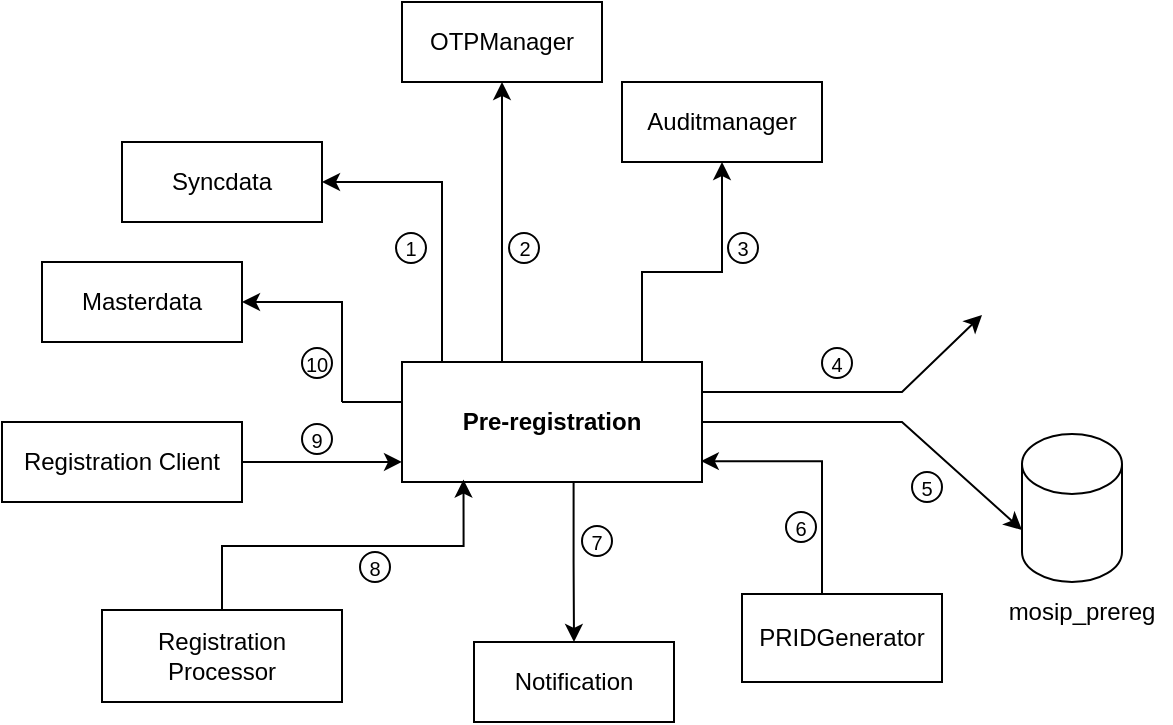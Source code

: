 <mxfile version="21.6.9" type="github">
  <diagram id="aeCOM6R8oNLb_Fvaol1f" name="Page-1">
    <mxGraphModel dx="739" dy="470" grid="1" gridSize="10" guides="1" tooltips="1" connect="1" arrows="1" fold="1" page="1" pageScale="1" pageWidth="2336" pageHeight="1654" math="0" shadow="0">
      <root>
        <mxCell id="0" />
        <mxCell id="1" parent="0" />
        <mxCell id="c4K_Bumv6GerBLCT27ij-15" style="edgeStyle=orthogonalEdgeStyle;rounded=0;orthogonalLoop=1;jettySize=auto;html=1;exitX=0.572;exitY=0.998;exitDx=0;exitDy=0;exitPerimeter=0;" parent="1" source="c4K_Bumv6GerBLCT27ij-1" target="c4K_Bumv6GerBLCT27ij-5" edge="1">
          <mxGeometry relative="1" as="geometry">
            <mxPoint x="767" y="470" as="sourcePoint" />
          </mxGeometry>
        </mxCell>
        <mxCell id="c4K_Bumv6GerBLCT27ij-45" style="edgeStyle=orthogonalEdgeStyle;rounded=0;orthogonalLoop=1;jettySize=auto;html=1;exitX=0.5;exitY=0;exitDx=0;exitDy=0;entryX=0.5;entryY=1;entryDx=0;entryDy=0;startArrow=none;startFill=0;" parent="1" source="c4K_Bumv6GerBLCT27ij-1" target="c4K_Bumv6GerBLCT27ij-10" edge="1">
          <mxGeometry relative="1" as="geometry">
            <Array as="points">
              <mxPoint x="790" y="410" />
              <mxPoint x="790" y="365" />
              <mxPoint x="830" y="365" />
            </Array>
          </mxGeometry>
        </mxCell>
        <mxCell id="c4K_Bumv6GerBLCT27ij-1" value="&lt;b&gt;Pre-registration&lt;/b&gt;" style="rounded=0;whiteSpace=wrap;html=1;" parent="1" vertex="1">
          <mxGeometry x="670" y="410" width="150" height="60" as="geometry" />
        </mxCell>
        <mxCell id="c4K_Bumv6GerBLCT27ij-3" value="OTPManager" style="rounded=0;whiteSpace=wrap;html=1;" parent="1" vertex="1">
          <mxGeometry x="670" y="230" width="100" height="40" as="geometry" />
        </mxCell>
        <mxCell id="c4K_Bumv6GerBLCT27ij-4" value="Syncdata" style="rounded=0;whiteSpace=wrap;html=1;" parent="1" vertex="1">
          <mxGeometry x="530" y="300" width="100" height="40" as="geometry" />
        </mxCell>
        <mxCell id="c4K_Bumv6GerBLCT27ij-5" value="Notification" style="rounded=0;whiteSpace=wrap;html=1;" parent="1" vertex="1">
          <mxGeometry x="706" y="550" width="100" height="40" as="geometry" />
        </mxCell>
        <mxCell id="c4K_Bumv6GerBLCT27ij-8" value="Masterdata" style="rounded=0;whiteSpace=wrap;html=1;" parent="1" vertex="1">
          <mxGeometry x="490" y="360" width="100" height="40" as="geometry" />
        </mxCell>
        <mxCell id="c4K_Bumv6GerBLCT27ij-25" style="edgeStyle=orthogonalEdgeStyle;rounded=0;orthogonalLoop=1;jettySize=auto;html=1;exitX=0.5;exitY=0;exitDx=0;exitDy=0;entryX=0.996;entryY=0.826;entryDx=0;entryDy=0;entryPerimeter=0;startArrow=none;startFill=0;" parent="1" source="c4K_Bumv6GerBLCT27ij-9" target="c4K_Bumv6GerBLCT27ij-1" edge="1">
          <mxGeometry relative="1" as="geometry">
            <Array as="points">
              <mxPoint x="880" y="460" />
            </Array>
          </mxGeometry>
        </mxCell>
        <mxCell id="c4K_Bumv6GerBLCT27ij-9" value="PRIDGenerator" style="rounded=0;whiteSpace=wrap;html=1;" parent="1" vertex="1">
          <mxGeometry x="840" y="526" width="100" height="44" as="geometry" />
        </mxCell>
        <mxCell id="c4K_Bumv6GerBLCT27ij-10" value="Auditmanager" style="rounded=0;whiteSpace=wrap;html=1;" parent="1" vertex="1">
          <mxGeometry x="780" y="270" width="100" height="40" as="geometry" />
        </mxCell>
        <mxCell id="c4K_Bumv6GerBLCT27ij-21" style="edgeStyle=orthogonalEdgeStyle;rounded=0;orthogonalLoop=1;jettySize=auto;html=1;exitX=0.5;exitY=0;exitDx=0;exitDy=0;entryX=0.205;entryY=0.98;entryDx=0;entryDy=0;entryPerimeter=0;startArrow=none;startFill=0;" parent="1" source="c4K_Bumv6GerBLCT27ij-11" target="c4K_Bumv6GerBLCT27ij-1" edge="1">
          <mxGeometry relative="1" as="geometry" />
        </mxCell>
        <mxCell id="c4K_Bumv6GerBLCT27ij-11" value="Registration Processor" style="rounded=0;whiteSpace=wrap;html=1;" parent="1" vertex="1">
          <mxGeometry x="520" y="534" width="120" height="46" as="geometry" />
        </mxCell>
        <mxCell id="c4K_Bumv6GerBLCT27ij-19" value="Registration Client" style="rounded=0;whiteSpace=wrap;html=1;" parent="1" vertex="1">
          <mxGeometry x="470" y="440" width="120" height="40" as="geometry" />
        </mxCell>
        <mxCell id="c4K_Bumv6GerBLCT27ij-33" value="9" style="ellipse;whiteSpace=wrap;html=1;aspect=fixed;fontSize=10;" parent="1" vertex="1">
          <mxGeometry x="620" y="441" width="15" height="15" as="geometry" />
        </mxCell>
        <mxCell id="c4K_Bumv6GerBLCT27ij-38" value="" style="shape=image;verticalLabelPosition=bottom;labelBackgroundColor=default;verticalAlign=top;aspect=fixed;imageAspect=0;image=https://blog.consdata.tech/assets/img/posts/2020-02-01-keycloak-uwierzytelnianie-autoryzacja-springboot-angular/Keycloak.png;" parent="1" vertex="1">
          <mxGeometry x="960" y="355" width="94.41" height="63" as="geometry" />
        </mxCell>
        <mxCell id="c4K_Bumv6GerBLCT27ij-43" value="" style="group" parent="1" vertex="1" connectable="0">
          <mxGeometry x="980" y="446" width="60" height="104" as="geometry" />
        </mxCell>
        <mxCell id="c4K_Bumv6GerBLCT27ij-2" value="" style="shape=cylinder3;whiteSpace=wrap;html=1;boundedLbl=1;backgroundOutline=1;size=15;" parent="c4K_Bumv6GerBLCT27ij-43" vertex="1">
          <mxGeometry width="50" height="74" as="geometry" />
        </mxCell>
        <mxCell id="c4K_Bumv6GerBLCT27ij-41" value="" style="shape=image;verticalLabelPosition=bottom;labelBackgroundColor=default;verticalAlign=top;aspect=fixed;imageAspect=0;image=https://miro.medium.com/max/370/1*N8PzWF7yjXvqiDkdfs_5Eg.png;" parent="c4K_Bumv6GerBLCT27ij-43" vertex="1">
          <mxGeometry x="7.24" y="34" width="39.93" height="30" as="geometry" />
        </mxCell>
        <mxCell id="c4K_Bumv6GerBLCT27ij-42" value="mosip_prereg" style="text;html=1;strokeColor=none;fillColor=none;align=center;verticalAlign=middle;whiteSpace=wrap;rounded=0;" parent="c4K_Bumv6GerBLCT27ij-43" vertex="1">
          <mxGeometry y="74" width="60" height="30" as="geometry" />
        </mxCell>
        <mxCell id="dI7-bqHqNFHkqhAfUtq3-6" value="10" style="ellipse;whiteSpace=wrap;html=1;aspect=fixed;fontSize=10;" parent="1" vertex="1">
          <mxGeometry x="620" y="403" width="15" height="15" as="geometry" />
        </mxCell>
        <mxCell id="dI7-bqHqNFHkqhAfUtq3-7" value="1" style="ellipse;whiteSpace=wrap;html=1;aspect=fixed;fontSize=10;" parent="1" vertex="1">
          <mxGeometry x="667" y="345.5" width="15" height="15" as="geometry" />
        </mxCell>
        <mxCell id="dI7-bqHqNFHkqhAfUtq3-8" value="2" style="ellipse;whiteSpace=wrap;html=1;aspect=fixed;fontSize=10;" parent="1" vertex="1">
          <mxGeometry x="723.5" y="345.5" width="15" height="15" as="geometry" />
        </mxCell>
        <mxCell id="dI7-bqHqNFHkqhAfUtq3-9" value="3" style="ellipse;whiteSpace=wrap;html=1;aspect=fixed;fontSize=10;" parent="1" vertex="1">
          <mxGeometry x="833" y="345.5" width="15" height="15" as="geometry" />
        </mxCell>
        <mxCell id="dI7-bqHqNFHkqhAfUtq3-10" value="4" style="ellipse;whiteSpace=wrap;html=1;aspect=fixed;fontSize=10;" parent="1" vertex="1">
          <mxGeometry x="880" y="403" width="15" height="15" as="geometry" />
        </mxCell>
        <mxCell id="dI7-bqHqNFHkqhAfUtq3-11" value="5" style="ellipse;whiteSpace=wrap;html=1;aspect=fixed;fontSize=10;" parent="1" vertex="1">
          <mxGeometry x="925" y="465" width="15" height="15" as="geometry" />
        </mxCell>
        <mxCell id="dI7-bqHqNFHkqhAfUtq3-12" value="6" style="ellipse;whiteSpace=wrap;html=1;aspect=fixed;fontSize=10;" parent="1" vertex="1">
          <mxGeometry x="862" y="485" width="15" height="15" as="geometry" />
        </mxCell>
        <mxCell id="dI7-bqHqNFHkqhAfUtq3-13" value="7" style="ellipse;whiteSpace=wrap;html=1;aspect=fixed;fontSize=10;" parent="1" vertex="1">
          <mxGeometry x="760" y="492" width="15" height="15" as="geometry" />
        </mxCell>
        <mxCell id="dI7-bqHqNFHkqhAfUtq3-14" value="8" style="ellipse;whiteSpace=wrap;html=1;aspect=fixed;fontSize=10;" parent="1" vertex="1">
          <mxGeometry x="649" y="505" width="15" height="15" as="geometry" />
        </mxCell>
        <mxCell id="wPPWB2vxLA_HfSkyKYZE-1" value="" style="endArrow=classic;html=1;rounded=0;entryX=0.5;entryY=1;entryDx=0;entryDy=0;" edge="1" parent="1" target="c4K_Bumv6GerBLCT27ij-3">
          <mxGeometry width="50" height="50" relative="1" as="geometry">
            <mxPoint x="720" y="410" as="sourcePoint" />
            <mxPoint x="810" y="370" as="targetPoint" />
          </mxGeometry>
        </mxCell>
        <mxCell id="wPPWB2vxLA_HfSkyKYZE-2" value="" style="endArrow=classic;html=1;rounded=0;entryX=1;entryY=0.5;entryDx=0;entryDy=0;" edge="1" parent="1" target="c4K_Bumv6GerBLCT27ij-4">
          <mxGeometry width="50" height="50" relative="1" as="geometry">
            <mxPoint x="690" y="410" as="sourcePoint" />
            <mxPoint x="810" y="370" as="targetPoint" />
            <Array as="points">
              <mxPoint x="690" y="320" />
            </Array>
          </mxGeometry>
        </mxCell>
        <mxCell id="wPPWB2vxLA_HfSkyKYZE-3" value="" style="endArrow=classic;html=1;rounded=0;entryX=1;entryY=0.5;entryDx=0;entryDy=0;" edge="1" parent="1" target="c4K_Bumv6GerBLCT27ij-8">
          <mxGeometry width="50" height="50" relative="1" as="geometry">
            <mxPoint x="640" y="430" as="sourcePoint" />
            <mxPoint x="810" y="370" as="targetPoint" />
            <Array as="points">
              <mxPoint x="640" y="380" />
            </Array>
          </mxGeometry>
        </mxCell>
        <mxCell id="wPPWB2vxLA_HfSkyKYZE-5" value="" style="endArrow=none;html=1;rounded=0;" edge="1" parent="1">
          <mxGeometry width="50" height="50" relative="1" as="geometry">
            <mxPoint x="640" y="430" as="sourcePoint" />
            <mxPoint x="670" y="430" as="targetPoint" />
          </mxGeometry>
        </mxCell>
        <mxCell id="wPPWB2vxLA_HfSkyKYZE-6" value="" style="endArrow=classic;html=1;rounded=0;exitX=1;exitY=0.5;exitDx=0;exitDy=0;entryX=0;entryY=0.833;entryDx=0;entryDy=0;entryPerimeter=0;" edge="1" parent="1" source="c4K_Bumv6GerBLCT27ij-19" target="c4K_Bumv6GerBLCT27ij-1">
          <mxGeometry width="50" height="50" relative="1" as="geometry">
            <mxPoint x="760" y="420" as="sourcePoint" />
            <mxPoint x="810" y="370" as="targetPoint" />
          </mxGeometry>
        </mxCell>
        <mxCell id="wPPWB2vxLA_HfSkyKYZE-7" value="" style="endArrow=classic;html=1;rounded=0;exitX=1;exitY=0.5;exitDx=0;exitDy=0;entryX=0;entryY=0;entryDx=0;entryDy=48;entryPerimeter=0;" edge="1" parent="1" source="c4K_Bumv6GerBLCT27ij-1" target="c4K_Bumv6GerBLCT27ij-2">
          <mxGeometry width="50" height="50" relative="1" as="geometry">
            <mxPoint x="760" y="420" as="sourcePoint" />
            <mxPoint x="810" y="370" as="targetPoint" />
            <Array as="points">
              <mxPoint x="920" y="440" />
            </Array>
          </mxGeometry>
        </mxCell>
        <mxCell id="wPPWB2vxLA_HfSkyKYZE-10" value="" style="endArrow=classic;html=1;rounded=0;entryX=0;entryY=0.5;entryDx=0;entryDy=0;exitX=1;exitY=0.25;exitDx=0;exitDy=0;" edge="1" parent="1" source="c4K_Bumv6GerBLCT27ij-1" target="c4K_Bumv6GerBLCT27ij-38">
          <mxGeometry width="50" height="50" relative="1" as="geometry">
            <mxPoint x="760" y="420" as="sourcePoint" />
            <mxPoint x="810" y="370" as="targetPoint" />
            <Array as="points">
              <mxPoint x="920" y="425" />
            </Array>
          </mxGeometry>
        </mxCell>
      </root>
    </mxGraphModel>
  </diagram>
</mxfile>
